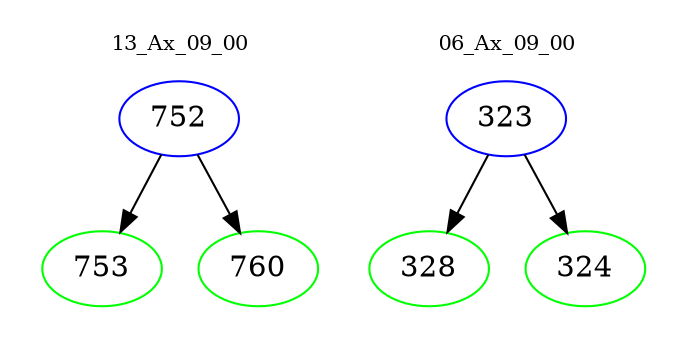 digraph{
subgraph cluster_0 {
color = white
label = "13_Ax_09_00";
fontsize=10;
T0_752 [label="752", color="blue"]
T0_752 -> T0_753 [color="black"]
T0_753 [label="753", color="green"]
T0_752 -> T0_760 [color="black"]
T0_760 [label="760", color="green"]
}
subgraph cluster_1 {
color = white
label = "06_Ax_09_00";
fontsize=10;
T1_323 [label="323", color="blue"]
T1_323 -> T1_328 [color="black"]
T1_328 [label="328", color="green"]
T1_323 -> T1_324 [color="black"]
T1_324 [label="324", color="green"]
}
}

